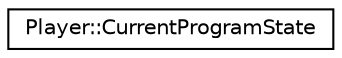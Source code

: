 digraph "Graphical Class Hierarchy"
{
 // LATEX_PDF_SIZE
  edge [fontname="Helvetica",fontsize="10",labelfontname="Helvetica",labelfontsize="10"];
  node [fontname="Helvetica",fontsize="10",shape=record];
  rankdir="LR";
  Node0 [label="Player::CurrentProgramState",height=0.2,width=0.4,color="black", fillcolor="white", style="filled",URL="$struct_player_1_1_current_program_state.html",tooltip=" "];
}
